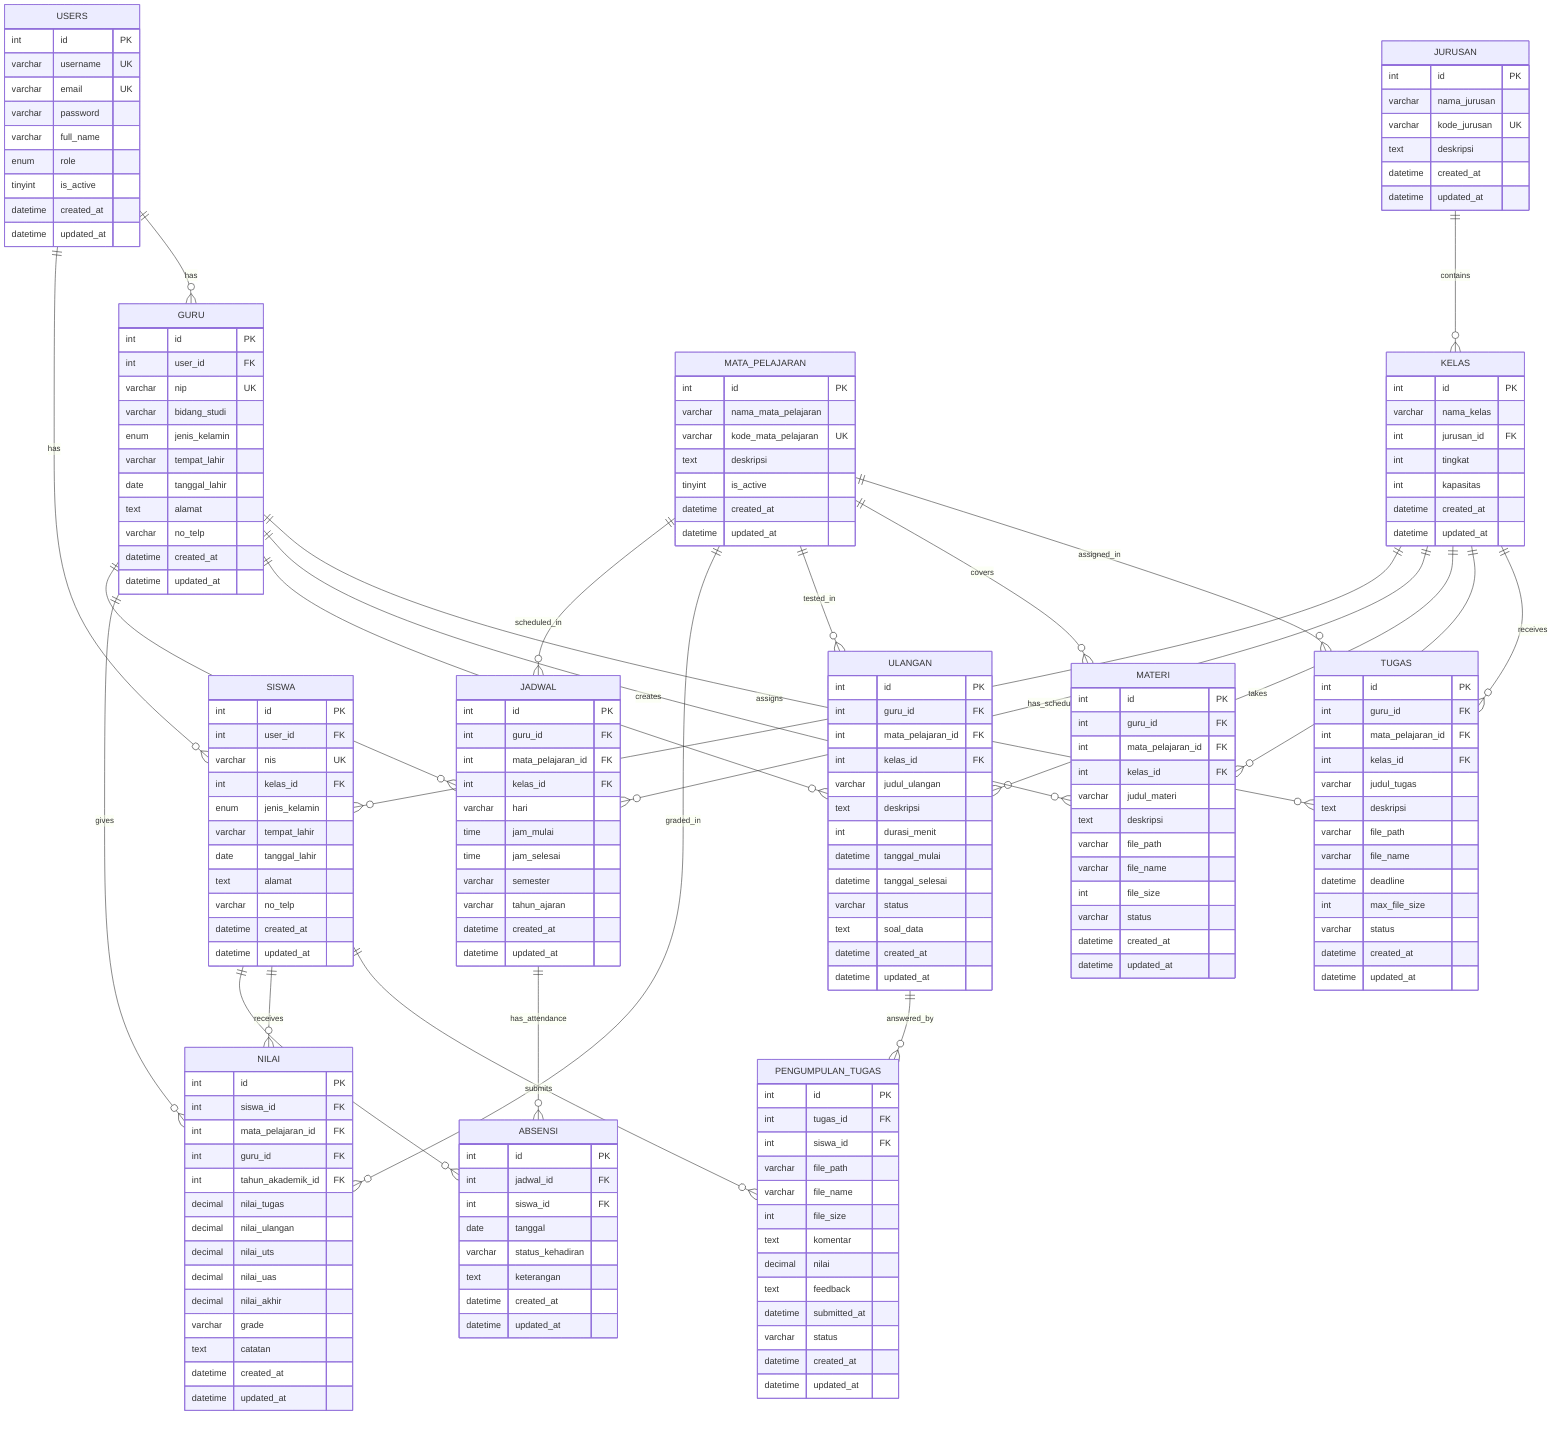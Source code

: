erDiagram
USERS {
int id PK
varchar username UK
varchar email UK
varchar password
varchar full_name
enum role
tinyint is_active
datetime created_at
datetime updated_at
}

JURUSAN {
int id PK
varchar nama_jurusan
varchar kode_jurusan UK
text deskripsi
datetime created_at
datetime updated_at
}

KELAS {
int id PK
varchar nama_kelas
int jurusan_id FK
int tingkat
int kapasitas
datetime created_at
datetime updated_at
}

SISWA {
int id PK
int user_id FK
varchar nis UK
int kelas_id FK
enum jenis_kelamin
varchar tempat_lahir
date tanggal_lahir
text alamat
varchar no_telp
datetime created_at
datetime updated_at
}

GURU {
int id PK
int user_id FK
varchar nip UK
varchar bidang_studi
enum jenis_kelamin
varchar tempat_lahir
date tanggal_lahir
text alamat
varchar no_telp
datetime created_at
datetime updated_at
}

MATA_PELAJARAN {
int id PK
varchar nama_mata_pelajaran
varchar kode_mata_pelajaran UK
text deskripsi
tinyint is_active
datetime created_at
datetime updated_at
}

JADWAL {
int id PK
int guru_id FK
int mata_pelajaran_id FK
int kelas_id FK
varchar hari
time jam_mulai
time jam_selesai
varchar semester
varchar tahun_ajaran
datetime created_at
datetime updated_at
}

ABSENSI {
int id PK
int jadwal_id FK
int siswa_id FK
date tanggal
varchar status_kehadiran
text keterangan
datetime created_at
datetime updated_at
}

NILAI {
int id PK
int siswa_id FK
int mata_pelajaran_id FK
int guru_id FK
int tahun_akademik_id FK
decimal nilai_tugas
decimal nilai_ulangan
decimal nilai_uts
decimal nilai_uas
decimal nilai_akhir
varchar grade
text catatan
datetime created_at
datetime updated_at
}

ULANGAN {
int id PK
int guru_id FK
int mata_pelajaran_id FK
int kelas_id FK
varchar judul_ulangan
text deskripsi
int durasi_menit
datetime tanggal_mulai
datetime tanggal_selesai
varchar status
text soal_data
datetime created_at
datetime updated_at
}

MATERI {
int id PK
int guru_id FK
int mata_pelajaran_id FK
int kelas_id FK
varchar judul_materi
text deskripsi
varchar file_path
varchar file_name
int file_size
varchar status
datetime created_at
datetime updated_at
}

TUGAS {
int id PK
int guru_id FK
int mata_pelajaran_id FK
int kelas_id FK
varchar judul_tugas
text deskripsi
varchar file_path
varchar file_name
datetime deadline
int max_file_size
varchar status
datetime created_at
datetime updated_at
}

PENGUMPULAN_TUGAS {
int id PK
int tugas_id FK
int siswa_id FK
varchar file_path
varchar file_name
int file_size
text komentar
decimal nilai
text feedback
datetime submitted_at
varchar status
datetime created_at
datetime updated_at
}

USERS ||--o{ SISWA : has
USERS ||--o{ GURU : has

JURUSAN ||--o{ KELAS : contains
KELAS ||--o{ SISWA : enrolls

GURU ||--o{ JADWAL : teaches
MATA_PELAJARAN ||--o{ JADWAL : scheduled_in
KELAS ||--o{ JADWAL : has_schedule

JADWAL ||--o{ ABSENSI : has_attendance
SISWA ||--o{ ABSENSI : attends

SISWA ||--o{ NILAI : receives
MATA_PELAJARAN ||--o{ NILAI : graded_in
GURU ||--o{ NILAI : gives

GURU ||--o{ ULANGAN : creates
MATA_PELAJARAN ||--o{ ULANGAN : tested_in
KELAS ||--o{ ULANGAN : takes

ULANGAN ||--o{ PENGUMPULAN_TUGAS : answered_by
SISWA ||--o{ PENGUMPULAN_TUGAS : submits

GURU ||--o{ MATERI : creates
MATA_PELAJARAN ||--o{ MATERI : covers
KELAS ||--o{ MATERI : studies

GURU ||--o{ TUGAS : assigns
MATA_PELAJARAN ||--o{ TUGAS : assigned_in
KELAS ||--o{ TUGAS : receives